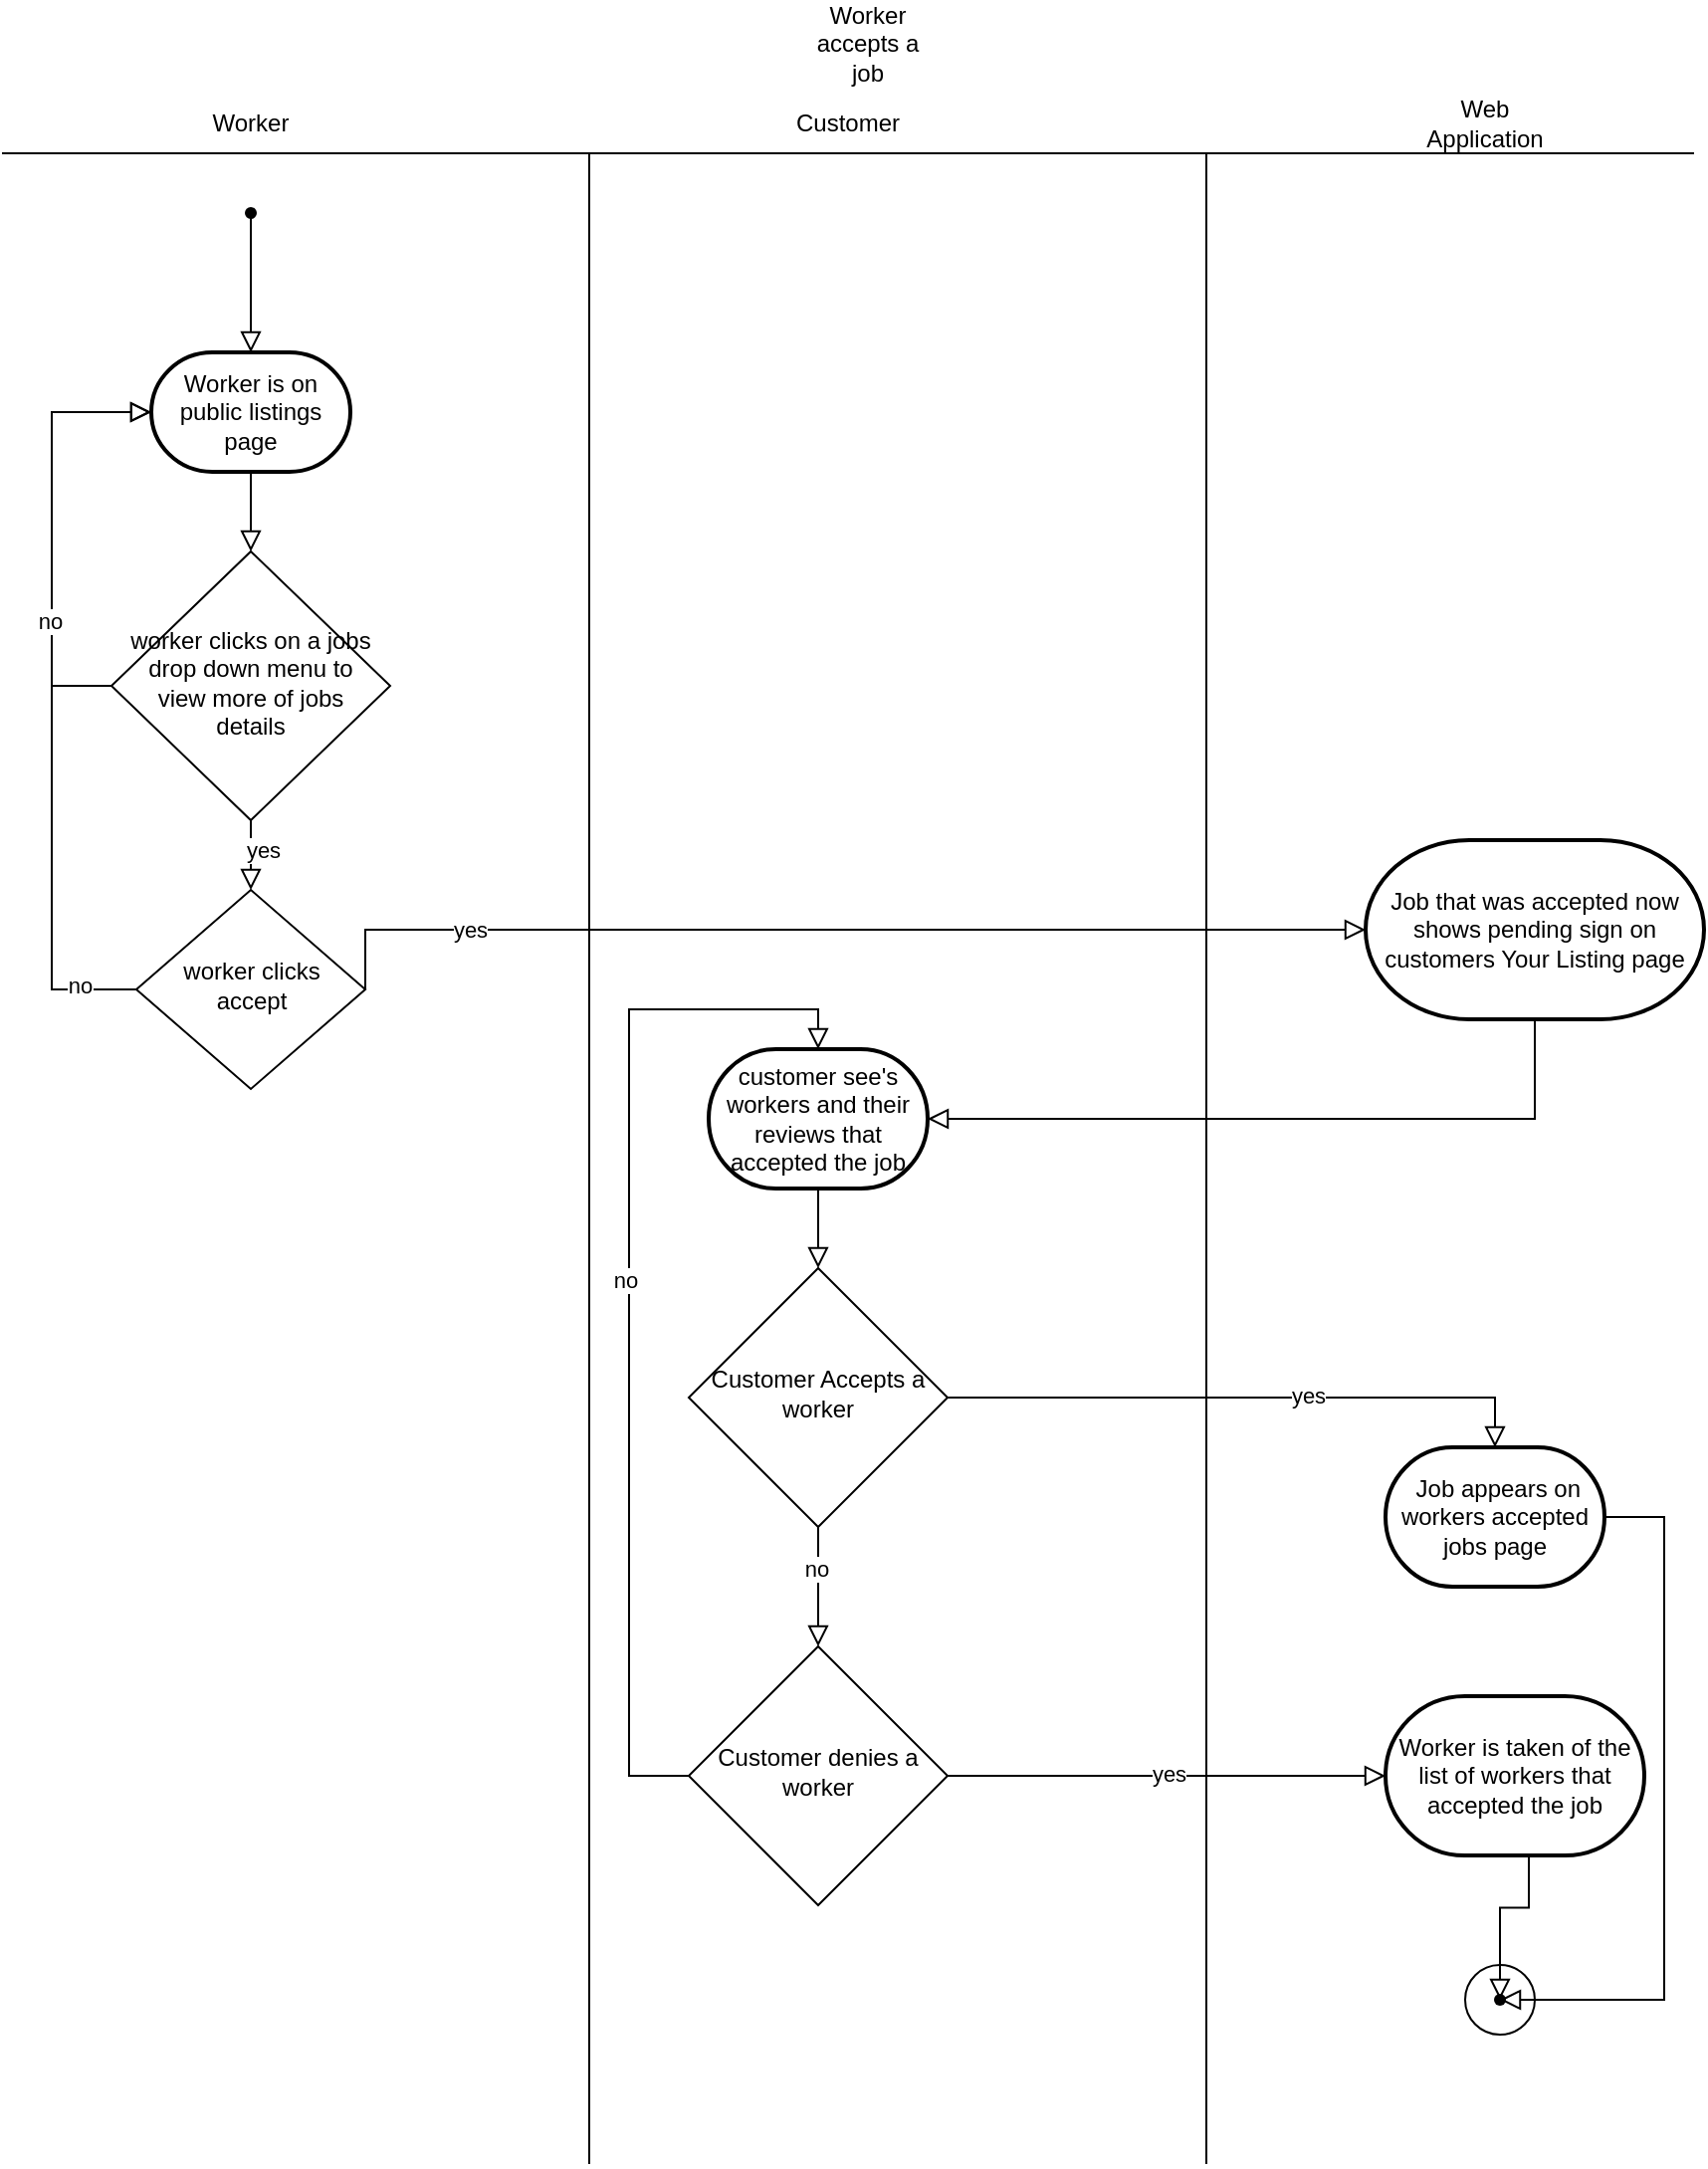 <mxfile version="16.5.4" type="device"><diagram id="D8PMh67vGasrlmWaSxTy" name="Page-1"><mxGraphModel dx="2221" dy="789" grid="1" gridSize="10" guides="1" tooltips="1" connect="1" arrows="1" fold="1" page="1" pageScale="1" pageWidth="850" pageHeight="1100" math="0" shadow="0"><root><mxCell id="0"/><mxCell id="1" parent="0"/><mxCell id="w83_L0PuNo9JD5RSGDQF-39" value="" style="ellipse;whiteSpace=wrap;html=1;aspect=fixed;" parent="1" vertex="1"><mxGeometry x="730" y="990" width="35" height="35" as="geometry"/></mxCell><mxCell id="w83_L0PuNo9JD5RSGDQF-2" value="Worker accepts a job" style="text;html=1;strokeColor=none;fillColor=none;align=center;verticalAlign=middle;whiteSpace=wrap;rounded=0;" parent="1" vertex="1"><mxGeometry x="400" y="10" width="60" height="30" as="geometry"/></mxCell><mxCell id="w83_L0PuNo9JD5RSGDQF-3" value="Worker is on public listings page" style="strokeWidth=2;html=1;shape=mxgraph.flowchart.terminator;whiteSpace=wrap;" parent="1" vertex="1"><mxGeometry x="70" y="180" width="100" height="60" as="geometry"/></mxCell><mxCell id="w83_L0PuNo9JD5RSGDQF-4" value="" style="shape=waypoint;sketch=0;fillStyle=solid;size=6;pointerEvents=1;points=[];fillColor=none;resizable=0;rotatable=0;perimeter=centerPerimeter;snapToPoint=1;" parent="1" vertex="1"><mxGeometry x="100" y="90" width="40" height="40" as="geometry"/></mxCell><mxCell id="w83_L0PuNo9JD5RSGDQF-5" value="worker clicks on a jobs drop down menu to view more of jobs details" style="rhombus;whiteSpace=wrap;html=1;shadow=0;fontFamily=Helvetica;fontSize=12;align=center;strokeWidth=1;spacing=6;spacingTop=-4;" parent="1" vertex="1"><mxGeometry x="50" y="280" width="140" height="135" as="geometry"/></mxCell><mxCell id="w83_L0PuNo9JD5RSGDQF-6" value="worker clicks accept" style="rhombus;whiteSpace=wrap;html=1;shadow=0;fontFamily=Helvetica;fontSize=12;align=center;strokeWidth=1;spacing=6;spacingTop=-4;" parent="1" vertex="1"><mxGeometry x="62.5" y="450" width="115" height="100" as="geometry"/></mxCell><mxCell id="w83_L0PuNo9JD5RSGDQF-8" value="Job that was accepted now shows pending sign on customers Your Listing page" style="strokeWidth=2;html=1;shape=mxgraph.flowchart.terminator;whiteSpace=wrap;" parent="1" vertex="1"><mxGeometry x="680" y="425" width="170" height="90" as="geometry"/></mxCell><mxCell id="w83_L0PuNo9JD5RSGDQF-10" value="Customer Accepts a worker" style="rhombus;whiteSpace=wrap;html=1;shadow=0;fontFamily=Helvetica;fontSize=12;align=center;strokeWidth=1;spacing=6;spacingTop=-4;" parent="1" vertex="1"><mxGeometry x="340" y="640" width="130" height="130" as="geometry"/></mxCell><mxCell id="w83_L0PuNo9JD5RSGDQF-11" value="customer see's workers and their reviews that accepted the job" style="strokeWidth=2;html=1;shape=mxgraph.flowchart.terminator;whiteSpace=wrap;" parent="1" vertex="1"><mxGeometry x="350" y="530" width="110" height="70" as="geometry"/></mxCell><mxCell id="w83_L0PuNo9JD5RSGDQF-12" value="&amp;nbsp;Job appears on workers accepted jobs page" style="strokeWidth=2;html=1;shape=mxgraph.flowchart.terminator;whiteSpace=wrap;" parent="1" vertex="1"><mxGeometry x="690" y="730" width="110" height="70" as="geometry"/></mxCell><mxCell id="w83_L0PuNo9JD5RSGDQF-14" value="" style="rounded=0;html=1;jettySize=auto;orthogonalLoop=1;fontSize=11;endArrow=block;endFill=0;endSize=8;strokeWidth=1;shadow=0;labelBackgroundColor=none;edgeStyle=orthogonalEdgeStyle;exitX=0.25;exitY=1.075;exitDx=0;exitDy=0;exitPerimeter=0;entryX=0.5;entryY=0;entryDx=0;entryDy=0;entryPerimeter=0;" parent="1" source="w83_L0PuNo9JD5RSGDQF-4" target="w83_L0PuNo9JD5RSGDQF-3" edge="1"><mxGeometry relative="1" as="geometry"><mxPoint x="220" y="240" as="sourcePoint"/><mxPoint x="380" y="240" as="targetPoint"/><Array as="points"><mxPoint x="120" y="180"/></Array></mxGeometry></mxCell><mxCell id="w83_L0PuNo9JD5RSGDQF-15" value="" style="rounded=0;html=1;jettySize=auto;orthogonalLoop=1;fontSize=11;endArrow=block;endFill=0;endSize=8;strokeWidth=1;shadow=0;labelBackgroundColor=none;edgeStyle=orthogonalEdgeStyle;exitX=0.5;exitY=1;exitDx=0;exitDy=0;exitPerimeter=0;entryX=0.5;entryY=0;entryDx=0;entryDy=0;" parent="1" source="w83_L0PuNo9JD5RSGDQF-3" target="w83_L0PuNo9JD5RSGDQF-5" edge="1"><mxGeometry relative="1" as="geometry"><mxPoint x="230" y="250" as="sourcePoint"/><mxPoint x="390" y="250" as="targetPoint"/></mxGeometry></mxCell><mxCell id="w83_L0PuNo9JD5RSGDQF-16" value="" style="rounded=0;html=1;jettySize=auto;orthogonalLoop=1;fontSize=11;endArrow=block;endFill=0;endSize=8;strokeWidth=1;shadow=0;labelBackgroundColor=none;edgeStyle=orthogonalEdgeStyle;exitX=0.5;exitY=1;exitDx=0;exitDy=0;entryX=0.5;entryY=0;entryDx=0;entryDy=0;" parent="1" source="w83_L0PuNo9JD5RSGDQF-5" target="w83_L0PuNo9JD5RSGDQF-6" edge="1"><mxGeometry relative="1" as="geometry"><mxPoint x="240" y="260" as="sourcePoint"/><mxPoint x="400" y="260" as="targetPoint"/><Array as="points"><mxPoint x="130" y="430"/><mxPoint x="130" y="430"/></Array></mxGeometry></mxCell><mxCell id="w83_L0PuNo9JD5RSGDQF-20" value="yes" style="edgeLabel;html=1;align=center;verticalAlign=middle;resizable=0;points=[];" parent="w83_L0PuNo9JD5RSGDQF-16" vertex="1" connectable="0"><mxGeometry x="-0.262" relative="1" as="geometry"><mxPoint as="offset"/></mxGeometry></mxCell><mxCell id="w83_L0PuNo9JD5RSGDQF-17" value="" style="rounded=0;html=1;jettySize=auto;orthogonalLoop=1;fontSize=11;endArrow=block;endFill=0;endSize=8;strokeWidth=1;shadow=0;labelBackgroundColor=none;edgeStyle=orthogonalEdgeStyle;exitX=0;exitY=0.5;exitDx=0;exitDy=0;" parent="1" source="w83_L0PuNo9JD5RSGDQF-5" edge="1"><mxGeometry relative="1" as="geometry"><mxPoint x="250" y="270" as="sourcePoint"/><mxPoint x="70" y="210" as="targetPoint"/><Array as="points"><mxPoint x="20" y="348"/><mxPoint x="20" y="210"/></Array></mxGeometry></mxCell><mxCell id="w83_L0PuNo9JD5RSGDQF-18" value="" style="rounded=0;html=1;jettySize=auto;orthogonalLoop=1;fontSize=11;endArrow=block;endFill=0;endSize=8;strokeWidth=1;shadow=0;labelBackgroundColor=none;edgeStyle=orthogonalEdgeStyle;exitX=0;exitY=0.5;exitDx=0;exitDy=0;entryX=0;entryY=0.5;entryDx=0;entryDy=0;entryPerimeter=0;" parent="1" source="w83_L0PuNo9JD5RSGDQF-6" target="w83_L0PuNo9JD5RSGDQF-3" edge="1"><mxGeometry relative="1" as="geometry"><mxPoint x="260" y="280" as="sourcePoint"/><mxPoint x="420" y="280" as="targetPoint"/><Array as="points"><mxPoint x="20" y="500"/><mxPoint x="20" y="210"/></Array></mxGeometry></mxCell><mxCell id="w83_L0PuNo9JD5RSGDQF-19" value="no" style="edgeLabel;html=1;align=center;verticalAlign=middle;resizable=0;points=[];" parent="w83_L0PuNo9JD5RSGDQF-18" vertex="1" connectable="0"><mxGeometry x="0.192" y="1" relative="1" as="geometry"><mxPoint as="offset"/></mxGeometry></mxCell><mxCell id="9umKIVrMVl4uNmdQBvSR-10" value="no" style="edgeLabel;html=1;align=center;verticalAlign=middle;resizable=0;points=[];" vertex="1" connectable="0" parent="w83_L0PuNo9JD5RSGDQF-18"><mxGeometry x="-0.848" y="-2" relative="1" as="geometry"><mxPoint as="offset"/></mxGeometry></mxCell><mxCell id="w83_L0PuNo9JD5RSGDQF-21" value="" style="rounded=0;html=1;jettySize=auto;orthogonalLoop=1;fontSize=11;endArrow=block;endFill=0;endSize=8;strokeWidth=1;shadow=0;labelBackgroundColor=none;edgeStyle=orthogonalEdgeStyle;exitX=1;exitY=0.5;exitDx=0;exitDy=0;entryX=0;entryY=0.5;entryDx=0;entryDy=0;entryPerimeter=0;" parent="1" source="w83_L0PuNo9JD5RSGDQF-6" target="w83_L0PuNo9JD5RSGDQF-8" edge="1"><mxGeometry relative="1" as="geometry"><mxPoint x="270" y="290" as="sourcePoint"/><mxPoint x="660" y="300" as="targetPoint"/><Array as="points"><mxPoint x="178" y="470"/></Array></mxGeometry></mxCell><mxCell id="w83_L0PuNo9JD5RSGDQF-22" value="yes" style="edgeLabel;html=1;align=center;verticalAlign=middle;resizable=0;points=[];" parent="w83_L0PuNo9JD5RSGDQF-21" vertex="1" connectable="0"><mxGeometry x="0.215" y="-2" relative="1" as="geometry"><mxPoint x="-241" y="-2" as="offset"/></mxGeometry></mxCell><mxCell id="w83_L0PuNo9JD5RSGDQF-23" value="" style="rounded=0;html=1;jettySize=auto;orthogonalLoop=1;fontSize=11;endArrow=block;endFill=0;endSize=8;strokeWidth=1;shadow=0;labelBackgroundColor=none;edgeStyle=orthogonalEdgeStyle;exitX=0.5;exitY=1;exitDx=0;exitDy=0;exitPerimeter=0;entryX=1;entryY=0.5;entryDx=0;entryDy=0;entryPerimeter=0;" parent="1" source="w83_L0PuNo9JD5RSGDQF-8" target="w83_L0PuNo9JD5RSGDQF-11" edge="1"><mxGeometry relative="1" as="geometry"><mxPoint x="280" y="300" as="sourcePoint"/><mxPoint x="440" y="300" as="targetPoint"/></mxGeometry></mxCell><mxCell id="w83_L0PuNo9JD5RSGDQF-24" value="" style="rounded=0;html=1;jettySize=auto;orthogonalLoop=1;fontSize=11;endArrow=block;endFill=0;endSize=8;strokeWidth=1;shadow=0;labelBackgroundColor=none;edgeStyle=orthogonalEdgeStyle;exitX=0.5;exitY=1;exitDx=0;exitDy=0;exitPerimeter=0;entryX=0.5;entryY=0;entryDx=0;entryDy=0;" parent="1" source="w83_L0PuNo9JD5RSGDQF-11" target="w83_L0PuNo9JD5RSGDQF-10" edge="1"><mxGeometry relative="1" as="geometry"><mxPoint x="290" y="310" as="sourcePoint"/><mxPoint x="450" y="310" as="targetPoint"/></mxGeometry></mxCell><mxCell id="w83_L0PuNo9JD5RSGDQF-25" value="" style="rounded=0;html=1;jettySize=auto;orthogonalLoop=1;fontSize=11;endArrow=block;endFill=0;endSize=8;strokeWidth=1;shadow=0;labelBackgroundColor=none;edgeStyle=orthogonalEdgeStyle;exitX=1;exitY=0.5;exitDx=0;exitDy=0;entryX=0.5;entryY=0;entryDx=0;entryDy=0;entryPerimeter=0;" parent="1" source="w83_L0PuNo9JD5RSGDQF-10" target="w83_L0PuNo9JD5RSGDQF-12" edge="1"><mxGeometry relative="1" as="geometry"><mxPoint x="300" y="320" as="sourcePoint"/><mxPoint x="460" y="320" as="targetPoint"/></mxGeometry></mxCell><mxCell id="9umKIVrMVl4uNmdQBvSR-7" value="yes" style="edgeLabel;html=1;align=center;verticalAlign=middle;resizable=0;points=[];" vertex="1" connectable="0" parent="w83_L0PuNo9JD5RSGDQF-25"><mxGeometry x="0.207" y="1" relative="1" as="geometry"><mxPoint as="offset"/></mxGeometry></mxCell><mxCell id="w83_L0PuNo9JD5RSGDQF-30" value="Customer denies a worker" style="rhombus;whiteSpace=wrap;html=1;shadow=0;fontFamily=Helvetica;fontSize=12;align=center;strokeWidth=1;spacing=6;spacingTop=-4;" parent="1" vertex="1"><mxGeometry x="340" y="830" width="130" height="130" as="geometry"/></mxCell><mxCell id="w83_L0PuNo9JD5RSGDQF-31" value="Worker is taken of the list of workers that accepted the job" style="strokeWidth=2;html=1;shape=mxgraph.flowchart.terminator;whiteSpace=wrap;" parent="1" vertex="1"><mxGeometry x="690" y="855" width="130" height="80" as="geometry"/></mxCell><mxCell id="w83_L0PuNo9JD5RSGDQF-32" value="" style="rounded=0;html=1;jettySize=auto;orthogonalLoop=1;fontSize=11;endArrow=block;endFill=0;endSize=8;strokeWidth=1;shadow=0;labelBackgroundColor=none;edgeStyle=orthogonalEdgeStyle;exitX=0.5;exitY=1;exitDx=0;exitDy=0;entryX=0.5;entryY=0;entryDx=0;entryDy=0;" parent="1" source="w83_L0PuNo9JD5RSGDQF-10" target="w83_L0PuNo9JD5RSGDQF-30" edge="1"><mxGeometry relative="1" as="geometry"><mxPoint x="240" y="220" as="sourcePoint"/><mxPoint x="305" y="220" as="targetPoint"/></mxGeometry></mxCell><mxCell id="w83_L0PuNo9JD5RSGDQF-33" value="no" style="edgeLabel;html=1;align=center;verticalAlign=middle;resizable=0;points=[];" parent="w83_L0PuNo9JD5RSGDQF-32" vertex="1" connectable="0"><mxGeometry x="-0.292" y="-1" relative="1" as="geometry"><mxPoint as="offset"/></mxGeometry></mxCell><mxCell id="w83_L0PuNo9JD5RSGDQF-34" value="" style="rounded=0;html=1;jettySize=auto;orthogonalLoop=1;fontSize=11;endArrow=block;endFill=0;endSize=8;strokeWidth=1;shadow=0;labelBackgroundColor=none;edgeStyle=orthogonalEdgeStyle;exitX=1;exitY=0.5;exitDx=0;exitDy=0;entryX=0;entryY=0.5;entryDx=0;entryDy=0;entryPerimeter=0;" parent="1" source="w83_L0PuNo9JD5RSGDQF-30" target="w83_L0PuNo9JD5RSGDQF-31" edge="1"><mxGeometry relative="1" as="geometry"><mxPoint x="250" y="230" as="sourcePoint"/><mxPoint x="315" y="230" as="targetPoint"/><Array as="points"><mxPoint x="675" y="895"/></Array></mxGeometry></mxCell><mxCell id="w83_L0PuNo9JD5RSGDQF-35" value="yes" style="edgeLabel;html=1;align=center;verticalAlign=middle;resizable=0;points=[];" parent="w83_L0PuNo9JD5RSGDQF-34" vertex="1" connectable="0"><mxGeometry x="0.01" y="1" relative="1" as="geometry"><mxPoint as="offset"/></mxGeometry></mxCell><mxCell id="w83_L0PuNo9JD5RSGDQF-36" value="" style="rounded=0;html=1;jettySize=auto;orthogonalLoop=1;fontSize=11;endArrow=block;endFill=0;endSize=8;strokeWidth=1;shadow=0;labelBackgroundColor=none;edgeStyle=orthogonalEdgeStyle;entryX=0.5;entryY=0;entryDx=0;entryDy=0;entryPerimeter=0;" parent="1" target="w83_L0PuNo9JD5RSGDQF-11" edge="1"><mxGeometry relative="1" as="geometry"><mxPoint x="340" y="895" as="sourcePoint"/><mxPoint x="460" y="550" as="targetPoint"/><Array as="points"><mxPoint x="310" y="895"/><mxPoint x="310" y="510"/><mxPoint x="405" y="510"/></Array></mxGeometry></mxCell><mxCell id="w83_L0PuNo9JD5RSGDQF-37" value="no" style="edgeLabel;html=1;align=center;verticalAlign=middle;resizable=0;points=[];" parent="w83_L0PuNo9JD5RSGDQF-36" vertex="1" connectable="0"><mxGeometry x="0.054" y="2" relative="1" as="geometry"><mxPoint as="offset"/></mxGeometry></mxCell><mxCell id="w83_L0PuNo9JD5RSGDQF-38" value="" style="shape=waypoint;sketch=0;fillStyle=solid;size=6;pointerEvents=1;points=[];fillColor=none;resizable=0;rotatable=0;perimeter=centerPerimeter;snapToPoint=1;" parent="1" vertex="1"><mxGeometry x="727.5" y="987.5" width="40" height="40" as="geometry"/></mxCell><mxCell id="9umKIVrMVl4uNmdQBvSR-1" value="Worker" style="text;html=1;strokeColor=none;fillColor=none;align=center;verticalAlign=middle;whiteSpace=wrap;rounded=0;" vertex="1" parent="1"><mxGeometry x="90" y="50" width="60" height="30" as="geometry"/></mxCell><mxCell id="9umKIVrMVl4uNmdQBvSR-2" value="Customer" style="text;html=1;strokeColor=none;fillColor=none;align=center;verticalAlign=middle;whiteSpace=wrap;rounded=0;" vertex="1" parent="1"><mxGeometry x="390" y="50" width="60" height="30" as="geometry"/></mxCell><mxCell id="9umKIVrMVl4uNmdQBvSR-3" value="Web Application" style="text;html=1;strokeColor=none;fillColor=none;align=center;verticalAlign=middle;whiteSpace=wrap;rounded=0;" vertex="1" parent="1"><mxGeometry x="710" y="50" width="60" height="30" as="geometry"/></mxCell><mxCell id="9umKIVrMVl4uNmdQBvSR-4" value="" style="endArrow=none;html=1;rounded=0;" edge="1" parent="1"><mxGeometry width="50" height="50" relative="1" as="geometry"><mxPoint x="-5" y="80" as="sourcePoint"/><mxPoint x="845" y="80" as="targetPoint"/></mxGeometry></mxCell><mxCell id="9umKIVrMVl4uNmdQBvSR-5" value="" style="endArrow=none;html=1;rounded=0;" edge="1" parent="1"><mxGeometry width="50" height="50" relative="1" as="geometry"><mxPoint x="290" y="1090" as="sourcePoint"/><mxPoint x="290" y="80" as="targetPoint"/></mxGeometry></mxCell><mxCell id="9umKIVrMVl4uNmdQBvSR-6" value="" style="endArrow=none;html=1;rounded=0;" edge="1" parent="1"><mxGeometry width="50" height="50" relative="1" as="geometry"><mxPoint x="600" y="1090" as="sourcePoint"/><mxPoint x="600" y="80" as="targetPoint"/></mxGeometry></mxCell><mxCell id="9umKIVrMVl4uNmdQBvSR-8" value="" style="rounded=0;html=1;jettySize=auto;orthogonalLoop=1;fontSize=11;endArrow=block;endFill=0;endSize=8;strokeWidth=1;shadow=0;labelBackgroundColor=none;edgeStyle=orthogonalEdgeStyle;exitX=1;exitY=0.5;exitDx=0;exitDy=0;exitPerimeter=0;" edge="1" parent="1" source="w83_L0PuNo9JD5RSGDQF-12" target="w83_L0PuNo9JD5RSGDQF-38"><mxGeometry relative="1" as="geometry"><mxPoint x="415" y="595" as="sourcePoint"/><mxPoint x="415" y="650" as="targetPoint"/><Array as="points"><mxPoint x="830" y="765"/><mxPoint x="830" y="1008"/></Array></mxGeometry></mxCell><mxCell id="9umKIVrMVl4uNmdQBvSR-9" value="" style="rounded=0;html=1;jettySize=auto;orthogonalLoop=1;fontSize=11;endArrow=block;endFill=0;endSize=8;strokeWidth=1;shadow=0;labelBackgroundColor=none;edgeStyle=orthogonalEdgeStyle;exitX=0.554;exitY=1;exitDx=0;exitDy=0;exitPerimeter=0;" edge="1" parent="1" source="w83_L0PuNo9JD5RSGDQF-31" target="w83_L0PuNo9JD5RSGDQF-38"><mxGeometry relative="1" as="geometry"><mxPoint x="425" y="605" as="sourcePoint"/><mxPoint x="425" y="660" as="targetPoint"/></mxGeometry></mxCell></root></mxGraphModel></diagram></mxfile>